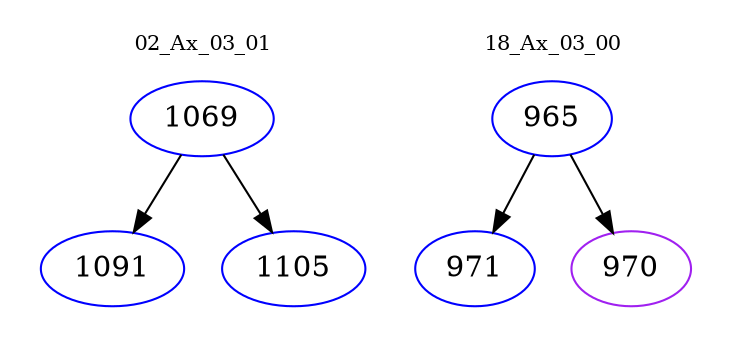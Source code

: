 digraph{
subgraph cluster_0 {
color = white
label = "02_Ax_03_01";
fontsize=10;
T0_1069 [label="1069", color="blue"]
T0_1069 -> T0_1091 [color="black"]
T0_1091 [label="1091", color="blue"]
T0_1069 -> T0_1105 [color="black"]
T0_1105 [label="1105", color="blue"]
}
subgraph cluster_1 {
color = white
label = "18_Ax_03_00";
fontsize=10;
T1_965 [label="965", color="blue"]
T1_965 -> T1_971 [color="black"]
T1_971 [label="971", color="blue"]
T1_965 -> T1_970 [color="black"]
T1_970 [label="970", color="purple"]
}
}
